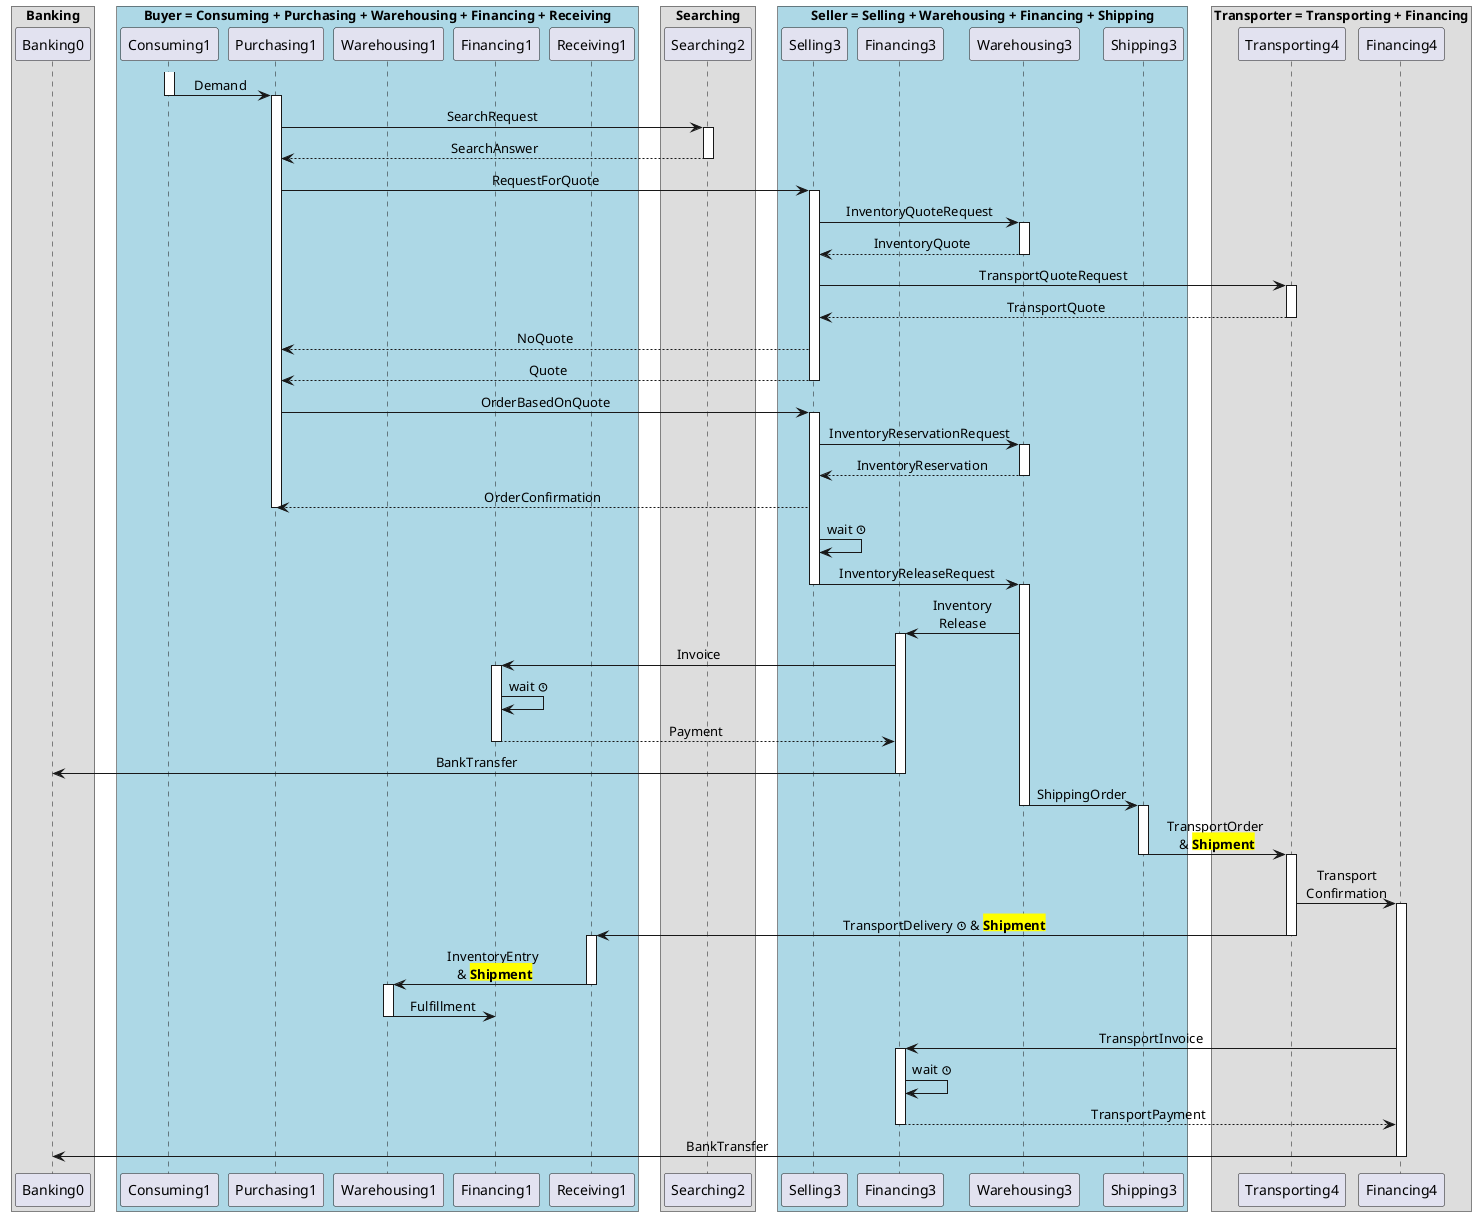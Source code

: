 @startuml
skinparam BoxPadding 10
skinparam sequenceMessageAlign center

box "Banking"
participant Banking0 as BR0
end box

box "Buyer = Consuming + Purchasing + Warehousing + Financing + Receiving" #LightBlue
participant Consuming1 as CR1
participant Purchasing1 as PR1
participant Warehousing1 as WR1
participant Financing1 as FR1
participant Receiving1 AS RR1
end box

box "Searching"
participant Searching2 as SR2
end box

box "Seller = Selling + Warehousing + Financing + Shipping" #LightBlue
participant Selling3 as SR3
participant Financing3 as FR3
participant Warehousing3 as WR3
participant Shipping3 as ShR3
end box

box "Transporter = Transporting + Financing"
participant Transporting4 as TR4
participant Financing4 as FR4
end box

activate CR1
CR1 -> PR1: Demand
deactivate CR1
  activate PR1
  PR1 -> SR2: SearchRequest
    activate SR2
    return SearchAnswer
  PR1 -> SR3: RequestForQuote
    activate SR3
    SR3 -> WR3: InventoryQuoteRequest
      activate WR3
      return InventoryQuote
    SR3 -> TR4: TransportQuoteRequest
      activate TR4
      return TransportQuote
    SR3 --> PR1: NoQuote
    return Quote
    
  PR1 -> SR3: OrderBasedOnQuote
    activate SR3
    SR3 -> WR3: InventoryReservationRequest
      activate WR3
      return InventoryReservation
    SR3 --> PR1: OrderConfirmation
  deactivate PR1
  SR3 -> SR3: wait <&clock>
  SR3 -> WR3: InventoryReleaseRequest
  deactivate SR3
  activate WR3
  WR3 -> FR3: Inventory\nRelease
    deactivate SR3
    activate FR3
    FR3 -> FR1: Invoice
    activate FR1
      FR1 -> FR1: wait <&clock>
      FR1 --> FR3: Payment
      deactivate FR1
    FR3 -> BR0: BankTransfer
  deactivate FR3

  WR3 -> ShR3: ShippingOrder
    deactivate WR3
    activate ShR3
    ShR3 -> TR4: TransportOrder\n & <back:yellow><b>Shipment</b>
      deactivate ShR3
      activate TR4
      TR4 -> FR4: Transport\nConfirmation
        activate FR4
      TR4 -> RR1: TransportDelivery <&clock> & <back:yellow><b>Shipment</b>
        deactivate TR4
      activate RR1
      RR1 -> WR1: InventoryEntry\n & <back:yellow><b>Shipment</b>
        deactivate RR1
      activate WR1
      WR1 -> FR1: Fulfillment
      deactivate WR1
    FR4 -> FR3: TransportInvoice
    activate FR3
      FR3 -> FR3: wait <&clock>
      FR3 --> FR4: TransportPayment
      deactivate FR3
    FR4 -> BR0: BankTransfer
  deactivate FR4

@enduml
